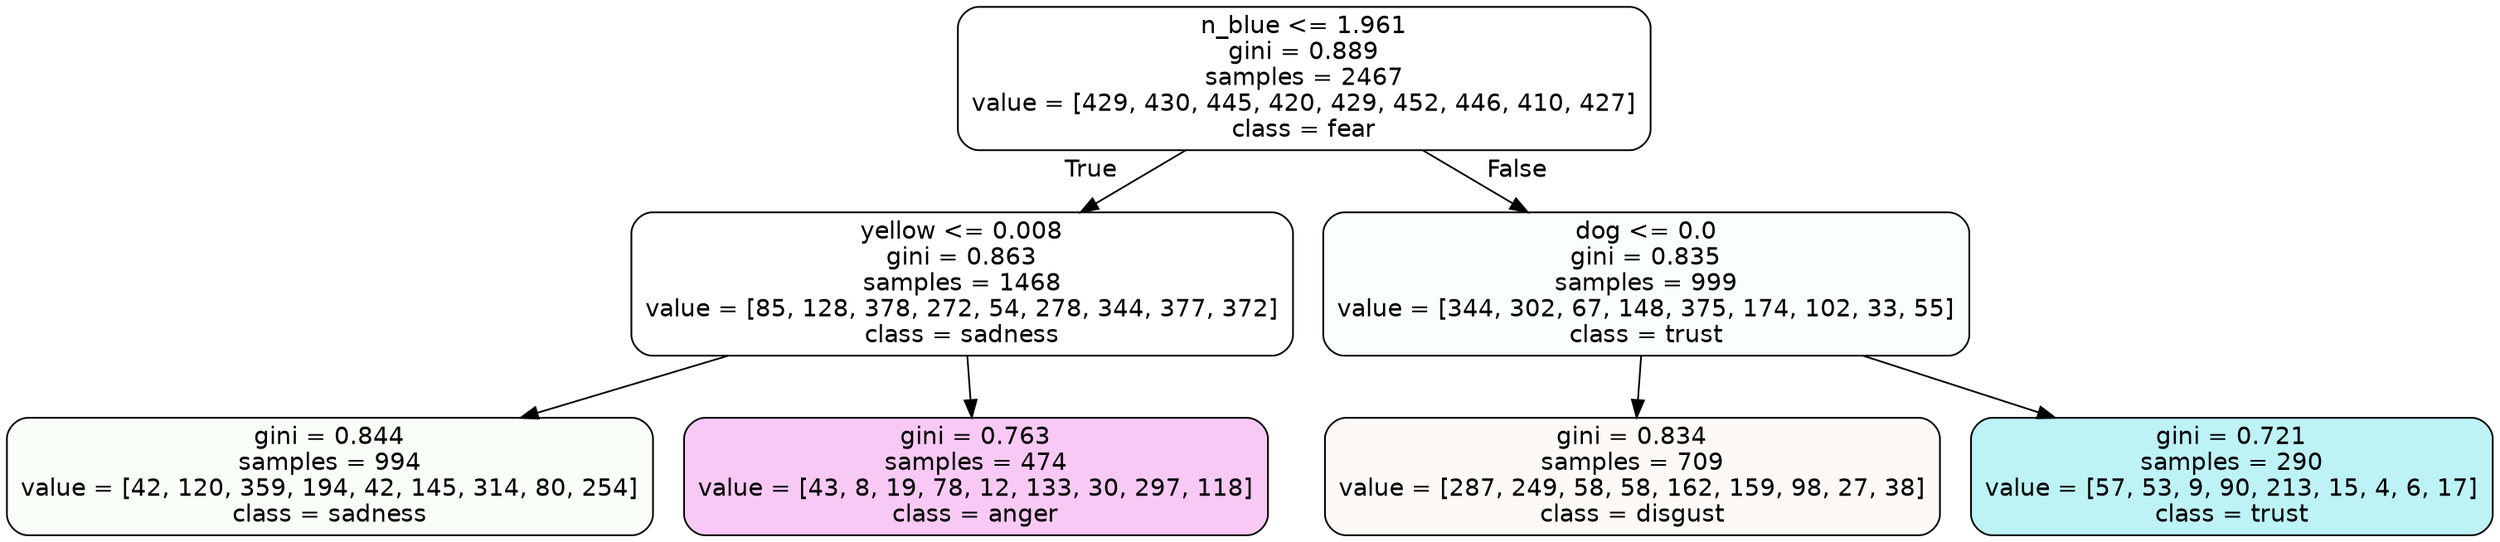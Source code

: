 digraph Tree {
node [shape=box, style="filled, rounded", color="black", fontname=helvetica] ;
edge [fontname=helvetica] ;
0 [label="n_blue <= 1.961\ngini = 0.889\nsamples = 2467\nvalue = [429, 430, 445, 420, 429, 452, 446, 410, 427]\nclass = fear", fillcolor="#3964e500"] ;
1 [label="yellow <= 0.008\ngini = 0.863\nsamples = 1468\nvalue = [85, 128, 378, 272, 54, 278, 344, 377, 372]\nclass = sadness", fillcolor="#64e53900"] ;
0 -> 1 [labeldistance=2.5, labelangle=45, headlabel="True"] ;
2 [label="gini = 0.844\nsamples = 994\nvalue = [42, 120, 359, 194, 42, 145, 314, 80, 254]\nclass = sadness", fillcolor="#64e53909"] ;
1 -> 2 ;
3 [label="gini = 0.763\nsamples = 474\nvalue = [43, 8, 19, 78, 12, 133, 30, 297, 118]\nclass = anger", fillcolor="#e539d745"] ;
1 -> 3 ;
4 [label="dog <= 0.0\ngini = 0.835\nsamples = 999\nvalue = [344, 302, 67, 148, 375, 174, 102, 33, 55]\nclass = trust", fillcolor="#39d7e506"] ;
0 -> 4 [labeldistance=2.5, labelangle=-45, headlabel="False"] ;
5 [label="gini = 0.834\nsamples = 709\nvalue = [287, 249, 58, 58, 162, 159, 98, 27, 38]\nclass = disgust", fillcolor="#e581390b"] ;
4 -> 5 ;
6 [label="gini = 0.721\nsamples = 290\nvalue = [57, 53, 9, 90, 213, 15, 4, 6, 17]\nclass = trust", fillcolor="#39d7e554"] ;
4 -> 6 ;
}